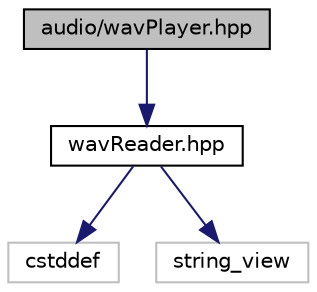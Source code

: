 digraph "audio/wavPlayer.hpp"
{
 // LATEX_PDF_SIZE
  edge [fontname="Helvetica",fontsize="10",labelfontname="Helvetica",labelfontsize="10"];
  node [fontname="Helvetica",fontsize="10",shape=record];
  Node1 [label="audio/wavPlayer.hpp",height=0.2,width=0.4,color="black", fillcolor="grey75", style="filled", fontcolor="black",tooltip="Wav player."];
  Node1 -> Node2 [color="midnightblue",fontsize="10",style="solid",fontname="Helvetica"];
  Node2 [label="wavReader.hpp",height=0.2,width=0.4,color="black", fillcolor="white", style="filled",URL="$wav_reader_8hpp.html",tooltip="Wav reader."];
  Node2 -> Node3 [color="midnightblue",fontsize="10",style="solid",fontname="Helvetica"];
  Node3 [label="cstddef",height=0.2,width=0.4,color="grey75", fillcolor="white", style="filled",tooltip=" "];
  Node2 -> Node4 [color="midnightblue",fontsize="10",style="solid",fontname="Helvetica"];
  Node4 [label="string_view",height=0.2,width=0.4,color="grey75", fillcolor="white", style="filled",tooltip=" "];
}
